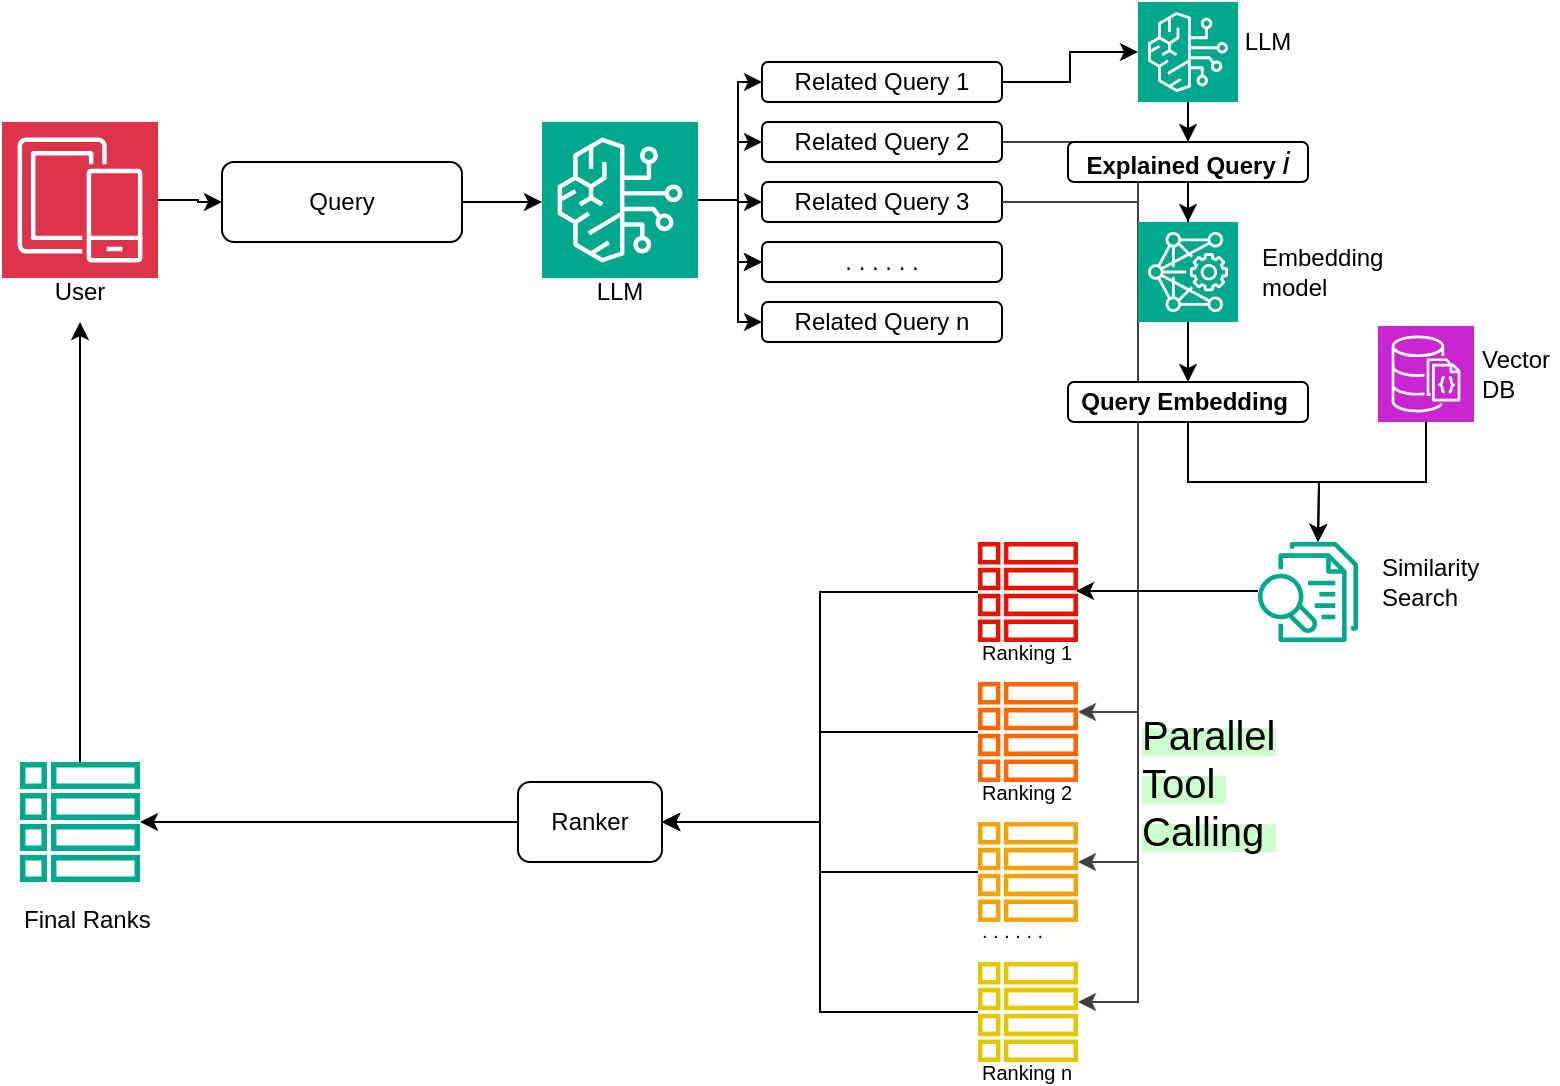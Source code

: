 <mxfile version="26.0.16">
  <diagram name="Page-1" id="XYqX4XX9JJ41ehmEJZjC">
    <mxGraphModel dx="1400" dy="743" grid="1" gridSize="10" guides="1" tooltips="1" connect="1" arrows="1" fold="1" page="1" pageScale="1" pageWidth="850" pageHeight="1100" math="0" shadow="0">
      <root>
        <mxCell id="0" />
        <mxCell id="1" parent="0" />
        <mxCell id="rMzAy10YbBftg1NZ0Pj3-18" value="" style="edgeStyle=orthogonalEdgeStyle;rounded=0;orthogonalLoop=1;jettySize=auto;html=1;" edge="1" parent="1" source="rMzAy10YbBftg1NZ0Pj3-4" target="rMzAy10YbBftg1NZ0Pj3-16">
          <mxGeometry relative="1" as="geometry" />
        </mxCell>
        <mxCell id="rMzAy10YbBftg1NZ0Pj3-19" value="" style="edgeStyle=orthogonalEdgeStyle;rounded=0;orthogonalLoop=1;jettySize=auto;html=1;" edge="1" parent="1" source="rMzAy10YbBftg1NZ0Pj3-4" target="rMzAy10YbBftg1NZ0Pj3-16">
          <mxGeometry relative="1" as="geometry" />
        </mxCell>
        <mxCell id="rMzAy10YbBftg1NZ0Pj3-21" style="edgeStyle=orthogonalEdgeStyle;rounded=0;orthogonalLoop=1;jettySize=auto;html=1;exitX=1;exitY=0.5;exitDx=0;exitDy=0;exitPerimeter=0;entryX=0;entryY=0.5;entryDx=0;entryDy=0;" edge="1" parent="1" source="rMzAy10YbBftg1NZ0Pj3-4" target="rMzAy10YbBftg1NZ0Pj3-13">
          <mxGeometry relative="1" as="geometry" />
        </mxCell>
        <mxCell id="rMzAy10YbBftg1NZ0Pj3-22" style="edgeStyle=orthogonalEdgeStyle;rounded=0;orthogonalLoop=1;jettySize=auto;html=1;exitX=1;exitY=0.5;exitDx=0;exitDy=0;exitPerimeter=0;entryX=0;entryY=0.5;entryDx=0;entryDy=0;" edge="1" parent="1" source="rMzAy10YbBftg1NZ0Pj3-4" target="rMzAy10YbBftg1NZ0Pj3-14">
          <mxGeometry relative="1" as="geometry" />
        </mxCell>
        <mxCell id="rMzAy10YbBftg1NZ0Pj3-23" style="edgeStyle=orthogonalEdgeStyle;rounded=0;orthogonalLoop=1;jettySize=auto;html=1;exitX=1;exitY=0.5;exitDx=0;exitDy=0;exitPerimeter=0;" edge="1" parent="1" source="rMzAy10YbBftg1NZ0Pj3-4" target="rMzAy10YbBftg1NZ0Pj3-15">
          <mxGeometry relative="1" as="geometry" />
        </mxCell>
        <mxCell id="rMzAy10YbBftg1NZ0Pj3-24" style="edgeStyle=orthogonalEdgeStyle;rounded=0;orthogonalLoop=1;jettySize=auto;html=1;exitX=1;exitY=0.5;exitDx=0;exitDy=0;exitPerimeter=0;entryX=0;entryY=0.5;entryDx=0;entryDy=0;" edge="1" parent="1" source="rMzAy10YbBftg1NZ0Pj3-4" target="rMzAy10YbBftg1NZ0Pj3-17">
          <mxGeometry relative="1" as="geometry">
            <Array as="points">
              <mxPoint x="390" y="259" />
              <mxPoint x="390" y="320" />
            </Array>
          </mxGeometry>
        </mxCell>
        <mxCell id="rMzAy10YbBftg1NZ0Pj3-4" value="" style="sketch=0;points=[[0,0,0],[0.25,0,0],[0.5,0,0],[0.75,0,0],[1,0,0],[0,1,0],[0.25,1,0],[0.5,1,0],[0.75,1,0],[1,1,0],[0,0.25,0],[0,0.5,0],[0,0.75,0],[1,0.25,0],[1,0.5,0],[1,0.75,0]];outlineConnect=0;fontColor=#232F3E;fillColor=#01A88D;strokeColor=#ffffff;dashed=0;verticalLabelPosition=bottom;verticalAlign=top;align=center;html=1;fontSize=12;fontStyle=0;aspect=fixed;shape=mxgraph.aws4.resourceIcon;resIcon=mxgraph.aws4.bedrock;" vertex="1" parent="1">
          <mxGeometry x="292" y="220" width="78" height="78" as="geometry" />
        </mxCell>
        <mxCell id="rMzAy10YbBftg1NZ0Pj3-7" value="" style="edgeStyle=orthogonalEdgeStyle;rounded=0;orthogonalLoop=1;jettySize=auto;html=1;" edge="1" parent="1" source="rMzAy10YbBftg1NZ0Pj3-5" target="rMzAy10YbBftg1NZ0Pj3-6">
          <mxGeometry relative="1" as="geometry" />
        </mxCell>
        <mxCell id="rMzAy10YbBftg1NZ0Pj3-5" value="" style="sketch=0;points=[[0,0,0],[0.25,0,0],[0.5,0,0],[0.75,0,0],[1,0,0],[0,1,0],[0.25,1,0],[0.5,1,0],[0.75,1,0],[1,1,0],[0,0.25,0],[0,0.5,0],[0,0.75,0],[1,0.25,0],[1,0.5,0],[1,0.75,0]];outlineConnect=0;fontColor=#232F3E;fillColor=#DD344C;strokeColor=#ffffff;dashed=0;verticalLabelPosition=bottom;verticalAlign=top;align=center;html=1;fontSize=12;fontStyle=0;aspect=fixed;shape=mxgraph.aws4.resourceIcon;resIcon=mxgraph.aws4.mobile;" vertex="1" parent="1">
          <mxGeometry x="22" y="220" width="78" height="78" as="geometry" />
        </mxCell>
        <mxCell id="rMzAy10YbBftg1NZ0Pj3-8" value="" style="edgeStyle=orthogonalEdgeStyle;rounded=0;orthogonalLoop=1;jettySize=auto;html=1;" edge="1" parent="1" source="rMzAy10YbBftg1NZ0Pj3-6" target="rMzAy10YbBftg1NZ0Pj3-4">
          <mxGeometry relative="1" as="geometry">
            <Array as="points">
              <mxPoint x="280" y="260" />
              <mxPoint x="280" y="260" />
            </Array>
          </mxGeometry>
        </mxCell>
        <mxCell id="rMzAy10YbBftg1NZ0Pj3-6" value="Query" style="rounded=1;whiteSpace=wrap;html=1;" vertex="1" parent="1">
          <mxGeometry x="132" y="240" width="120" height="40" as="geometry" />
        </mxCell>
        <mxCell id="rMzAy10YbBftg1NZ0Pj3-11" value="User" style="text;html=1;align=center;verticalAlign=middle;whiteSpace=wrap;rounded=0;" vertex="1" parent="1">
          <mxGeometry x="31" y="290" width="60" height="30" as="geometry" />
        </mxCell>
        <mxCell id="rMzAy10YbBftg1NZ0Pj3-12" value="LLM" style="text;html=1;align=center;verticalAlign=middle;whiteSpace=wrap;rounded=0;" vertex="1" parent="1">
          <mxGeometry x="301" y="290" width="60" height="30" as="geometry" />
        </mxCell>
        <mxCell id="rMzAy10YbBftg1NZ0Pj3-55" style="edgeStyle=orthogonalEdgeStyle;rounded=0;orthogonalLoop=1;jettySize=auto;html=1;exitX=1;exitY=0.5;exitDx=0;exitDy=0;fillColor=#f5f5f5;strokeColor=#414141;" edge="1" parent="1" source="rMzAy10YbBftg1NZ0Pj3-14" target="rMzAy10YbBftg1NZ0Pj3-57">
          <mxGeometry relative="1" as="geometry">
            <mxPoint x="560" y="570" as="targetPoint" />
            <mxPoint x="532" y="240" as="sourcePoint" />
            <Array as="points">
              <mxPoint x="590" y="230" />
              <mxPoint x="590" y="590" />
            </Array>
          </mxGeometry>
        </mxCell>
        <mxCell id="rMzAy10YbBftg1NZ0Pj3-34" style="edgeStyle=orthogonalEdgeStyle;rounded=0;orthogonalLoop=1;jettySize=auto;html=1;exitX=1;exitY=0.5;exitDx=0;exitDy=0;" edge="1" parent="1" source="rMzAy10YbBftg1NZ0Pj3-13" target="rMzAy10YbBftg1NZ0Pj3-28">
          <mxGeometry relative="1" as="geometry" />
        </mxCell>
        <mxCell id="rMzAy10YbBftg1NZ0Pj3-13" value="Related Query 1" style="rounded=1;whiteSpace=wrap;html=1;" vertex="1" parent="1">
          <mxGeometry x="402" y="190" width="120" height="20" as="geometry" />
        </mxCell>
        <mxCell id="rMzAy10YbBftg1NZ0Pj3-53" style="edgeStyle=orthogonalEdgeStyle;rounded=0;orthogonalLoop=1;jettySize=auto;html=1;exitX=1;exitY=0.5;exitDx=0;exitDy=0;fillColor=#f5f5f5;strokeColor=#414141;" edge="1" parent="1" source="rMzAy10YbBftg1NZ0Pj3-14" target="rMzAy10YbBftg1NZ0Pj3-54">
          <mxGeometry relative="1" as="geometry">
            <mxPoint x="590" y="530" as="targetPoint" />
            <Array as="points">
              <mxPoint x="590" y="230" />
              <mxPoint x="590" y="515" />
            </Array>
          </mxGeometry>
        </mxCell>
        <mxCell id="rMzAy10YbBftg1NZ0Pj3-14" value="Related Query 2" style="rounded=1;whiteSpace=wrap;html=1;" vertex="1" parent="1">
          <mxGeometry x="402" y="220" width="120" height="20" as="geometry" />
        </mxCell>
        <mxCell id="rMzAy10YbBftg1NZ0Pj3-15" value="Related Query 3" style="rounded=1;whiteSpace=wrap;html=1;" vertex="1" parent="1">
          <mxGeometry x="402" y="250" width="120" height="20" as="geometry" />
        </mxCell>
        <mxCell id="rMzAy10YbBftg1NZ0Pj3-16" value=". . . . . ." style="rounded=1;whiteSpace=wrap;html=1;" vertex="1" parent="1">
          <mxGeometry x="402" y="280" width="120" height="20" as="geometry" />
        </mxCell>
        <mxCell id="rMzAy10YbBftg1NZ0Pj3-17" value="Related Query n" style="rounded=1;whiteSpace=wrap;html=1;" vertex="1" parent="1">
          <mxGeometry x="402" y="310" width="120" height="20" as="geometry" />
        </mxCell>
        <mxCell id="rMzAy10YbBftg1NZ0Pj3-36" style="edgeStyle=orthogonalEdgeStyle;rounded=0;orthogonalLoop=1;jettySize=auto;html=1;exitX=0.5;exitY=1;exitDx=0;exitDy=0;exitPerimeter=0;" edge="1" parent="1" source="rMzAy10YbBftg1NZ0Pj3-28" target="rMzAy10YbBftg1NZ0Pj3-29">
          <mxGeometry relative="1" as="geometry" />
        </mxCell>
        <mxCell id="rMzAy10YbBftg1NZ0Pj3-28" value="" style="sketch=0;points=[[0,0,0],[0.25,0,0],[0.5,0,0],[0.75,0,0],[1,0,0],[0,1,0],[0.25,1,0],[0.5,1,0],[0.75,1,0],[1,1,0],[0,0.25,0],[0,0.5,0],[0,0.75,0],[1,0.25,0],[1,0.5,0],[1,0.75,0]];outlineConnect=0;fontColor=#232F3E;fillColor=#01A88D;strokeColor=#ffffff;dashed=0;verticalLabelPosition=bottom;verticalAlign=top;align=center;html=1;fontSize=12;fontStyle=0;aspect=fixed;shape=mxgraph.aws4.resourceIcon;resIcon=mxgraph.aws4.bedrock;" vertex="1" parent="1">
          <mxGeometry x="590" y="160" width="50" height="50" as="geometry" />
        </mxCell>
        <mxCell id="rMzAy10YbBftg1NZ0Pj3-37" style="edgeStyle=orthogonalEdgeStyle;rounded=0;orthogonalLoop=1;jettySize=auto;html=1;exitX=0.5;exitY=1;exitDx=0;exitDy=0;" edge="1" parent="1" source="rMzAy10YbBftg1NZ0Pj3-29" target="rMzAy10YbBftg1NZ0Pj3-32">
          <mxGeometry relative="1" as="geometry" />
        </mxCell>
        <mxCell id="rMzAy10YbBftg1NZ0Pj3-29" value="&lt;b&gt;Explained Query&lt;/b&gt; &lt;font style=&quot;font-size: 16px;&quot;&gt;&lt;i style=&quot;&quot;&gt;i&lt;/i&gt;&lt;/font&gt;" style="rounded=1;whiteSpace=wrap;html=1;" vertex="1" parent="1">
          <mxGeometry x="555" y="230" width="120" height="20" as="geometry" />
        </mxCell>
        <mxCell id="rMzAy10YbBftg1NZ0Pj3-31" value="" style="sketch=0;points=[[0,0,0],[0.25,0,0],[0.5,0,0],[0.75,0,0],[1,0,0],[0,1,0],[0.25,1,0],[0.5,1,0],[0.75,1,0],[1,1,0],[0,0.25,0],[0,0.5,0],[0,0.75,0],[1,0.25,0],[1,0.5,0],[1,0.75,0]];outlineConnect=0;fontColor=#232F3E;fillColor=#C925D1;strokeColor=#ffffff;dashed=0;verticalLabelPosition=bottom;verticalAlign=top;align=center;html=1;fontSize=12;fontStyle=0;aspect=fixed;shape=mxgraph.aws4.resourceIcon;resIcon=mxgraph.aws4.documentdb_with_mongodb_compatibility;" vertex="1" parent="1">
          <mxGeometry x="710" y="322" width="48" height="48" as="geometry" />
        </mxCell>
        <mxCell id="rMzAy10YbBftg1NZ0Pj3-59" style="edgeStyle=orthogonalEdgeStyle;rounded=0;orthogonalLoop=1;jettySize=auto;html=1;exitX=1;exitY=0.5;exitDx=0;exitDy=0;fillColor=#f5f5f5;strokeColor=#414141;" edge="1" parent="1" source="rMzAy10YbBftg1NZ0Pj3-15" target="rMzAy10YbBftg1NZ0Pj3-60">
          <mxGeometry relative="1" as="geometry">
            <mxPoint x="560" y="620" as="targetPoint" />
            <mxPoint x="522" y="280" as="sourcePoint" />
            <Array as="points">
              <mxPoint x="590" y="260" />
              <mxPoint x="590" y="660" />
            </Array>
          </mxGeometry>
        </mxCell>
        <mxCell id="rMzAy10YbBftg1NZ0Pj3-40" style="edgeStyle=orthogonalEdgeStyle;rounded=0;orthogonalLoop=1;jettySize=auto;html=1;exitX=0.5;exitY=1;exitDx=0;exitDy=0;exitPerimeter=0;entryX=0.5;entryY=0;entryDx=0;entryDy=0;" edge="1" parent="1" source="rMzAy10YbBftg1NZ0Pj3-32" target="rMzAy10YbBftg1NZ0Pj3-38">
          <mxGeometry relative="1" as="geometry" />
        </mxCell>
        <mxCell id="rMzAy10YbBftg1NZ0Pj3-33" value="LLM" style="text;html=1;align=center;verticalAlign=middle;whiteSpace=wrap;rounded=0;" vertex="1" parent="1">
          <mxGeometry x="635" y="170" width="40" height="20" as="geometry" />
        </mxCell>
        <mxCell id="rMzAy10YbBftg1NZ0Pj3-32" value="" style="sketch=0;points=[[0,0,0],[0.25,0,0],[0.5,0,0],[0.75,0,0],[1,0,0],[0,1,0],[0.25,1,0],[0.5,1,0],[0.75,1,0],[1,1,0],[0,0.25,0],[0,0.5,0],[0,0.75,0],[1,0.25,0],[1,0.5,0],[1,0.75,0]];outlineConnect=0;fontColor=#232F3E;fillColor=#01A88D;strokeColor=#ffffff;dashed=0;verticalLabelPosition=bottom;verticalAlign=top;align=center;html=1;fontSize=12;fontStyle=0;aspect=fixed;shape=mxgraph.aws4.resourceIcon;resIcon=mxgraph.aws4.deep_learning_amis;" vertex="1" parent="1">
          <mxGeometry x="590" y="270" width="50" height="50" as="geometry" />
        </mxCell>
        <mxCell id="rMzAy10YbBftg1NZ0Pj3-38" value="&lt;b&gt;Query Embedding&lt;/b&gt;&amp;nbsp;" style="rounded=1;whiteSpace=wrap;html=1;" vertex="1" parent="1">
          <mxGeometry x="555" y="350" width="120" height="20" as="geometry" />
        </mxCell>
        <mxCell id="rMzAy10YbBftg1NZ0Pj3-39" value="Embedding&lt;br&gt;model&amp;nbsp;" style="text;html=1;align=left;verticalAlign=middle;whiteSpace=wrap;rounded=0;" vertex="1" parent="1">
          <mxGeometry x="650" y="285" width="40" height="20" as="geometry" />
        </mxCell>
        <mxCell id="rMzAy10YbBftg1NZ0Pj3-42" value="Vector DB" style="text;html=1;align=left;verticalAlign=middle;whiteSpace=wrap;rounded=0;" vertex="1" parent="1">
          <mxGeometry x="760" y="336" width="40" height="20" as="geometry" />
        </mxCell>
        <mxCell id="rMzAy10YbBftg1NZ0Pj3-46" style="edgeStyle=orthogonalEdgeStyle;rounded=0;orthogonalLoop=1;jettySize=auto;html=1;exitX=0.5;exitY=1;exitDx=0;exitDy=0;entryX=0.5;entryY=0.3;entryDx=0;entryDy=0;entryPerimeter=0;" edge="1" parent="1" source="rMzAy10YbBftg1NZ0Pj3-38">
          <mxGeometry relative="1" as="geometry">
            <mxPoint x="680" y="430.0" as="targetPoint" />
          </mxGeometry>
        </mxCell>
        <mxCell id="rMzAy10YbBftg1NZ0Pj3-47" style="edgeStyle=orthogonalEdgeStyle;rounded=0;orthogonalLoop=1;jettySize=auto;html=1;exitX=0.5;exitY=1;exitDx=0;exitDy=0;exitPerimeter=0;entryX=0.5;entryY=0.3;entryDx=0;entryDy=0;entryPerimeter=0;" edge="1" parent="1" source="rMzAy10YbBftg1NZ0Pj3-31">
          <mxGeometry relative="1" as="geometry">
            <mxPoint x="680" y="430.0" as="targetPoint" />
          </mxGeometry>
        </mxCell>
        <mxCell id="rMzAy10YbBftg1NZ0Pj3-51" style="edgeStyle=orthogonalEdgeStyle;rounded=0;orthogonalLoop=1;jettySize=auto;html=1;" edge="1" parent="1" source="rMzAy10YbBftg1NZ0Pj3-48">
          <mxGeometry relative="1" as="geometry">
            <mxPoint x="559" y="454.48" as="targetPoint" />
          </mxGeometry>
        </mxCell>
        <mxCell id="rMzAy10YbBftg1NZ0Pj3-48" value="" style="sketch=0;outlineConnect=0;fontColor=#232F3E;gradientColor=none;fillColor=#01A88D;strokeColor=none;dashed=0;verticalLabelPosition=bottom;verticalAlign=top;align=center;html=1;fontSize=12;fontStyle=0;aspect=fixed;pointerEvents=1;shape=mxgraph.aws4.textract_analyze_lending;" vertex="1" parent="1">
          <mxGeometry x="650" y="430" width="50" height="50" as="geometry" />
        </mxCell>
        <mxCell id="rMzAy10YbBftg1NZ0Pj3-49" value="&lt;span style=&quot;text-align: center;&quot;&gt;Similarity Search&lt;/span&gt;" style="text;html=1;align=left;verticalAlign=middle;whiteSpace=wrap;rounded=0;" vertex="1" parent="1">
          <mxGeometry x="710" y="440" width="40" height="20" as="geometry" />
        </mxCell>
        <mxCell id="rMzAy10YbBftg1NZ0Pj3-67" style="edgeStyle=orthogonalEdgeStyle;rounded=0;orthogonalLoop=1;jettySize=auto;html=1;entryX=1;entryY=0.5;entryDx=0;entryDy=0;" edge="1" parent="1" source="rMzAy10YbBftg1NZ0Pj3-52" target="rMzAy10YbBftg1NZ0Pj3-66">
          <mxGeometry relative="1" as="geometry" />
        </mxCell>
        <mxCell id="rMzAy10YbBftg1NZ0Pj3-52" value="" style="sketch=0;outlineConnect=0;fillColor=#e51400;strokeColor=#B20000;dashed=0;verticalLabelPosition=bottom;verticalAlign=top;align=center;html=1;fontSize=12;fontStyle=0;aspect=fixed;pointerEvents=1;shape=mxgraph.aws4.table;fontColor=#ffffff;" vertex="1" parent="1">
          <mxGeometry x="510" y="430" width="50" height="50" as="geometry" />
        </mxCell>
        <mxCell id="rMzAy10YbBftg1NZ0Pj3-68" style="edgeStyle=orthogonalEdgeStyle;rounded=0;orthogonalLoop=1;jettySize=auto;html=1;entryX=1;entryY=0.5;entryDx=0;entryDy=0;" edge="1" parent="1" source="rMzAy10YbBftg1NZ0Pj3-54" target="rMzAy10YbBftg1NZ0Pj3-66">
          <mxGeometry relative="1" as="geometry" />
        </mxCell>
        <mxCell id="rMzAy10YbBftg1NZ0Pj3-54" value="" style="sketch=0;outlineConnect=0;fillColor=#fa6800;strokeColor=#C73500;dashed=0;verticalLabelPosition=bottom;verticalAlign=top;align=center;html=1;fontSize=12;fontStyle=0;aspect=fixed;pointerEvents=1;shape=mxgraph.aws4.table;fontColor=#000000;" vertex="1" parent="1">
          <mxGeometry x="510" y="500" width="50" height="50" as="geometry" />
        </mxCell>
        <mxCell id="rMzAy10YbBftg1NZ0Pj3-69" style="edgeStyle=orthogonalEdgeStyle;rounded=0;orthogonalLoop=1;jettySize=auto;html=1;entryX=1;entryY=0.5;entryDx=0;entryDy=0;" edge="1" parent="1" source="rMzAy10YbBftg1NZ0Pj3-57" target="rMzAy10YbBftg1NZ0Pj3-66">
          <mxGeometry relative="1" as="geometry">
            <mxPoint x="450" y="570.0" as="targetPoint" />
          </mxGeometry>
        </mxCell>
        <mxCell id="rMzAy10YbBftg1NZ0Pj3-57" value="" style="sketch=0;outlineConnect=0;fillColor=#f0a30a;strokeColor=#BD7000;dashed=0;verticalLabelPosition=bottom;verticalAlign=top;align=center;html=1;fontSize=12;fontStyle=0;aspect=fixed;pointerEvents=1;shape=mxgraph.aws4.table;fontColor=#000000;" vertex="1" parent="1">
          <mxGeometry x="510" y="570" width="50" height="50" as="geometry" />
        </mxCell>
        <mxCell id="rMzAy10YbBftg1NZ0Pj3-58" value="Ranking 1" style="text;html=1;align=left;verticalAlign=middle;whiteSpace=wrap;rounded=0;fontSize=10;" vertex="1" parent="1">
          <mxGeometry x="510" y="480" width="58" height="10" as="geometry" />
        </mxCell>
        <mxCell id="rMzAy10YbBftg1NZ0Pj3-70" style="edgeStyle=orthogonalEdgeStyle;rounded=0;orthogonalLoop=1;jettySize=auto;html=1;entryX=1;entryY=0.5;entryDx=0;entryDy=0;" edge="1" parent="1" source="rMzAy10YbBftg1NZ0Pj3-60" target="rMzAy10YbBftg1NZ0Pj3-66">
          <mxGeometry relative="1" as="geometry" />
        </mxCell>
        <mxCell id="rMzAy10YbBftg1NZ0Pj3-60" value="" style="sketch=0;outlineConnect=0;fillColor=#e3c800;strokeColor=#B09500;dashed=0;verticalLabelPosition=bottom;verticalAlign=top;align=center;html=1;fontSize=12;fontStyle=0;aspect=fixed;pointerEvents=1;shape=mxgraph.aws4.table;fontColor=#000000;" vertex="1" parent="1">
          <mxGeometry x="510" y="640" width="50" height="50" as="geometry" />
        </mxCell>
        <mxCell id="rMzAy10YbBftg1NZ0Pj3-63" value="Ranking 2" style="text;html=1;align=left;verticalAlign=middle;whiteSpace=wrap;rounded=0;fontSize=10;" vertex="1" parent="1">
          <mxGeometry x="510" y="550" width="58" height="10" as="geometry" />
        </mxCell>
        <mxCell id="rMzAy10YbBftg1NZ0Pj3-64" value=". . . . . .&amp;nbsp;" style="text;html=1;align=left;verticalAlign=middle;whiteSpace=wrap;rounded=0;fontSize=10;" vertex="1" parent="1">
          <mxGeometry x="510" y="619" width="58" height="10" as="geometry" />
        </mxCell>
        <mxCell id="rMzAy10YbBftg1NZ0Pj3-65" value="Ranking n" style="text;html=1;align=left;verticalAlign=middle;whiteSpace=wrap;rounded=0;fontSize=10;" vertex="1" parent="1">
          <mxGeometry x="510" y="690" width="58" height="10" as="geometry" />
        </mxCell>
        <mxCell id="rMzAy10YbBftg1NZ0Pj3-73" style="edgeStyle=orthogonalEdgeStyle;rounded=0;orthogonalLoop=1;jettySize=auto;html=1;" edge="1" parent="1" source="rMzAy10YbBftg1NZ0Pj3-66" target="rMzAy10YbBftg1NZ0Pj3-71">
          <mxGeometry relative="1" as="geometry" />
        </mxCell>
        <mxCell id="rMzAy10YbBftg1NZ0Pj3-66" value="Ranker" style="rounded=1;whiteSpace=wrap;html=1;" vertex="1" parent="1">
          <mxGeometry x="280" y="550" width="72" height="40" as="geometry" />
        </mxCell>
        <mxCell id="rMzAy10YbBftg1NZ0Pj3-74" style="edgeStyle=orthogonalEdgeStyle;rounded=0;orthogonalLoop=1;jettySize=auto;html=1;" edge="1" parent="1" source="rMzAy10YbBftg1NZ0Pj3-71" target="rMzAy10YbBftg1NZ0Pj3-11">
          <mxGeometry relative="1" as="geometry" />
        </mxCell>
        <mxCell id="rMzAy10YbBftg1NZ0Pj3-71" value="" style="sketch=0;outlineConnect=0;fillColor=light-dark(#01a88d, #ff9281);strokeColor=#B20000;dashed=0;verticalLabelPosition=bottom;verticalAlign=top;align=center;html=1;fontSize=12;fontStyle=0;aspect=fixed;pointerEvents=1;shape=mxgraph.aws4.table;fontColor=#ffffff;" vertex="1" parent="1">
          <mxGeometry x="31" y="540" width="60" height="60" as="geometry" />
        </mxCell>
        <mxCell id="rMzAy10YbBftg1NZ0Pj3-72" value="Final Ranks" style="text;html=1;align=left;verticalAlign=middle;whiteSpace=wrap;rounded=0;" vertex="1" parent="1">
          <mxGeometry x="31" y="609" width="69" height="20" as="geometry" />
        </mxCell>
        <mxCell id="rMzAy10YbBftg1NZ0Pj3-75" value="&lt;span style=&quot;text-align: center; background-color: rgb(204, 255, 204);&quot;&gt;&lt;font style=&quot;font-size: 20px;&quot;&gt;Parallel&lt;br&gt;Tool&amp;nbsp;&lt;br&gt;Calling&amp;nbsp;&lt;/font&gt;&lt;/span&gt;" style="text;html=1;align=left;verticalAlign=middle;whiteSpace=wrap;rounded=0;" vertex="1" parent="1">
          <mxGeometry x="590" y="500" width="80" height="100" as="geometry" />
        </mxCell>
      </root>
    </mxGraphModel>
  </diagram>
</mxfile>
